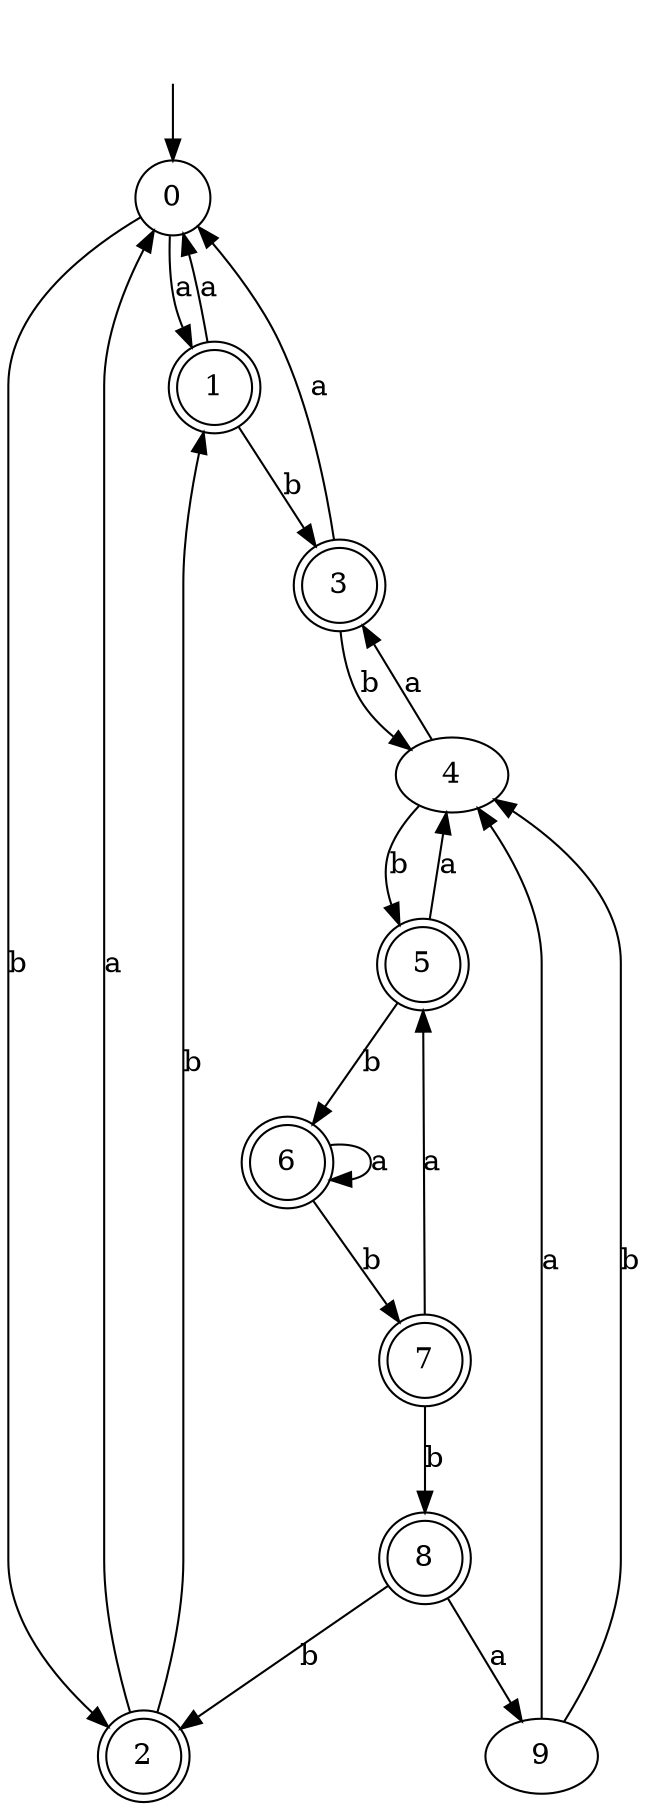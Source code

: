 digraph RandomDFA {
  __start0 [label="", shape=none];
  __start0 -> 0 [label=""];
  0 [shape=circle]
  0 -> 1 [label="a"]
  0 -> 2 [label="b"]
  1 [shape=doublecircle]
  1 -> 0 [label="a"]
  1 -> 3 [label="b"]
  2 [shape=doublecircle]
  2 -> 0 [label="a"]
  2 -> 1 [label="b"]
  3 [shape=doublecircle]
  3 -> 0 [label="a"]
  3 -> 4 [label="b"]
  4
  4 -> 3 [label="a"]
  4 -> 5 [label="b"]
  5 [shape=doublecircle]
  5 -> 4 [label="a"]
  5 -> 6 [label="b"]
  6 [shape=doublecircle]
  6 -> 6 [label="a"]
  6 -> 7 [label="b"]
  7 [shape=doublecircle]
  7 -> 5 [label="a"]
  7 -> 8 [label="b"]
  8 [shape=doublecircle]
  8 -> 9 [label="a"]
  8 -> 2 [label="b"]
  9
  9 -> 4 [label="a"]
  9 -> 4 [label="b"]
}
